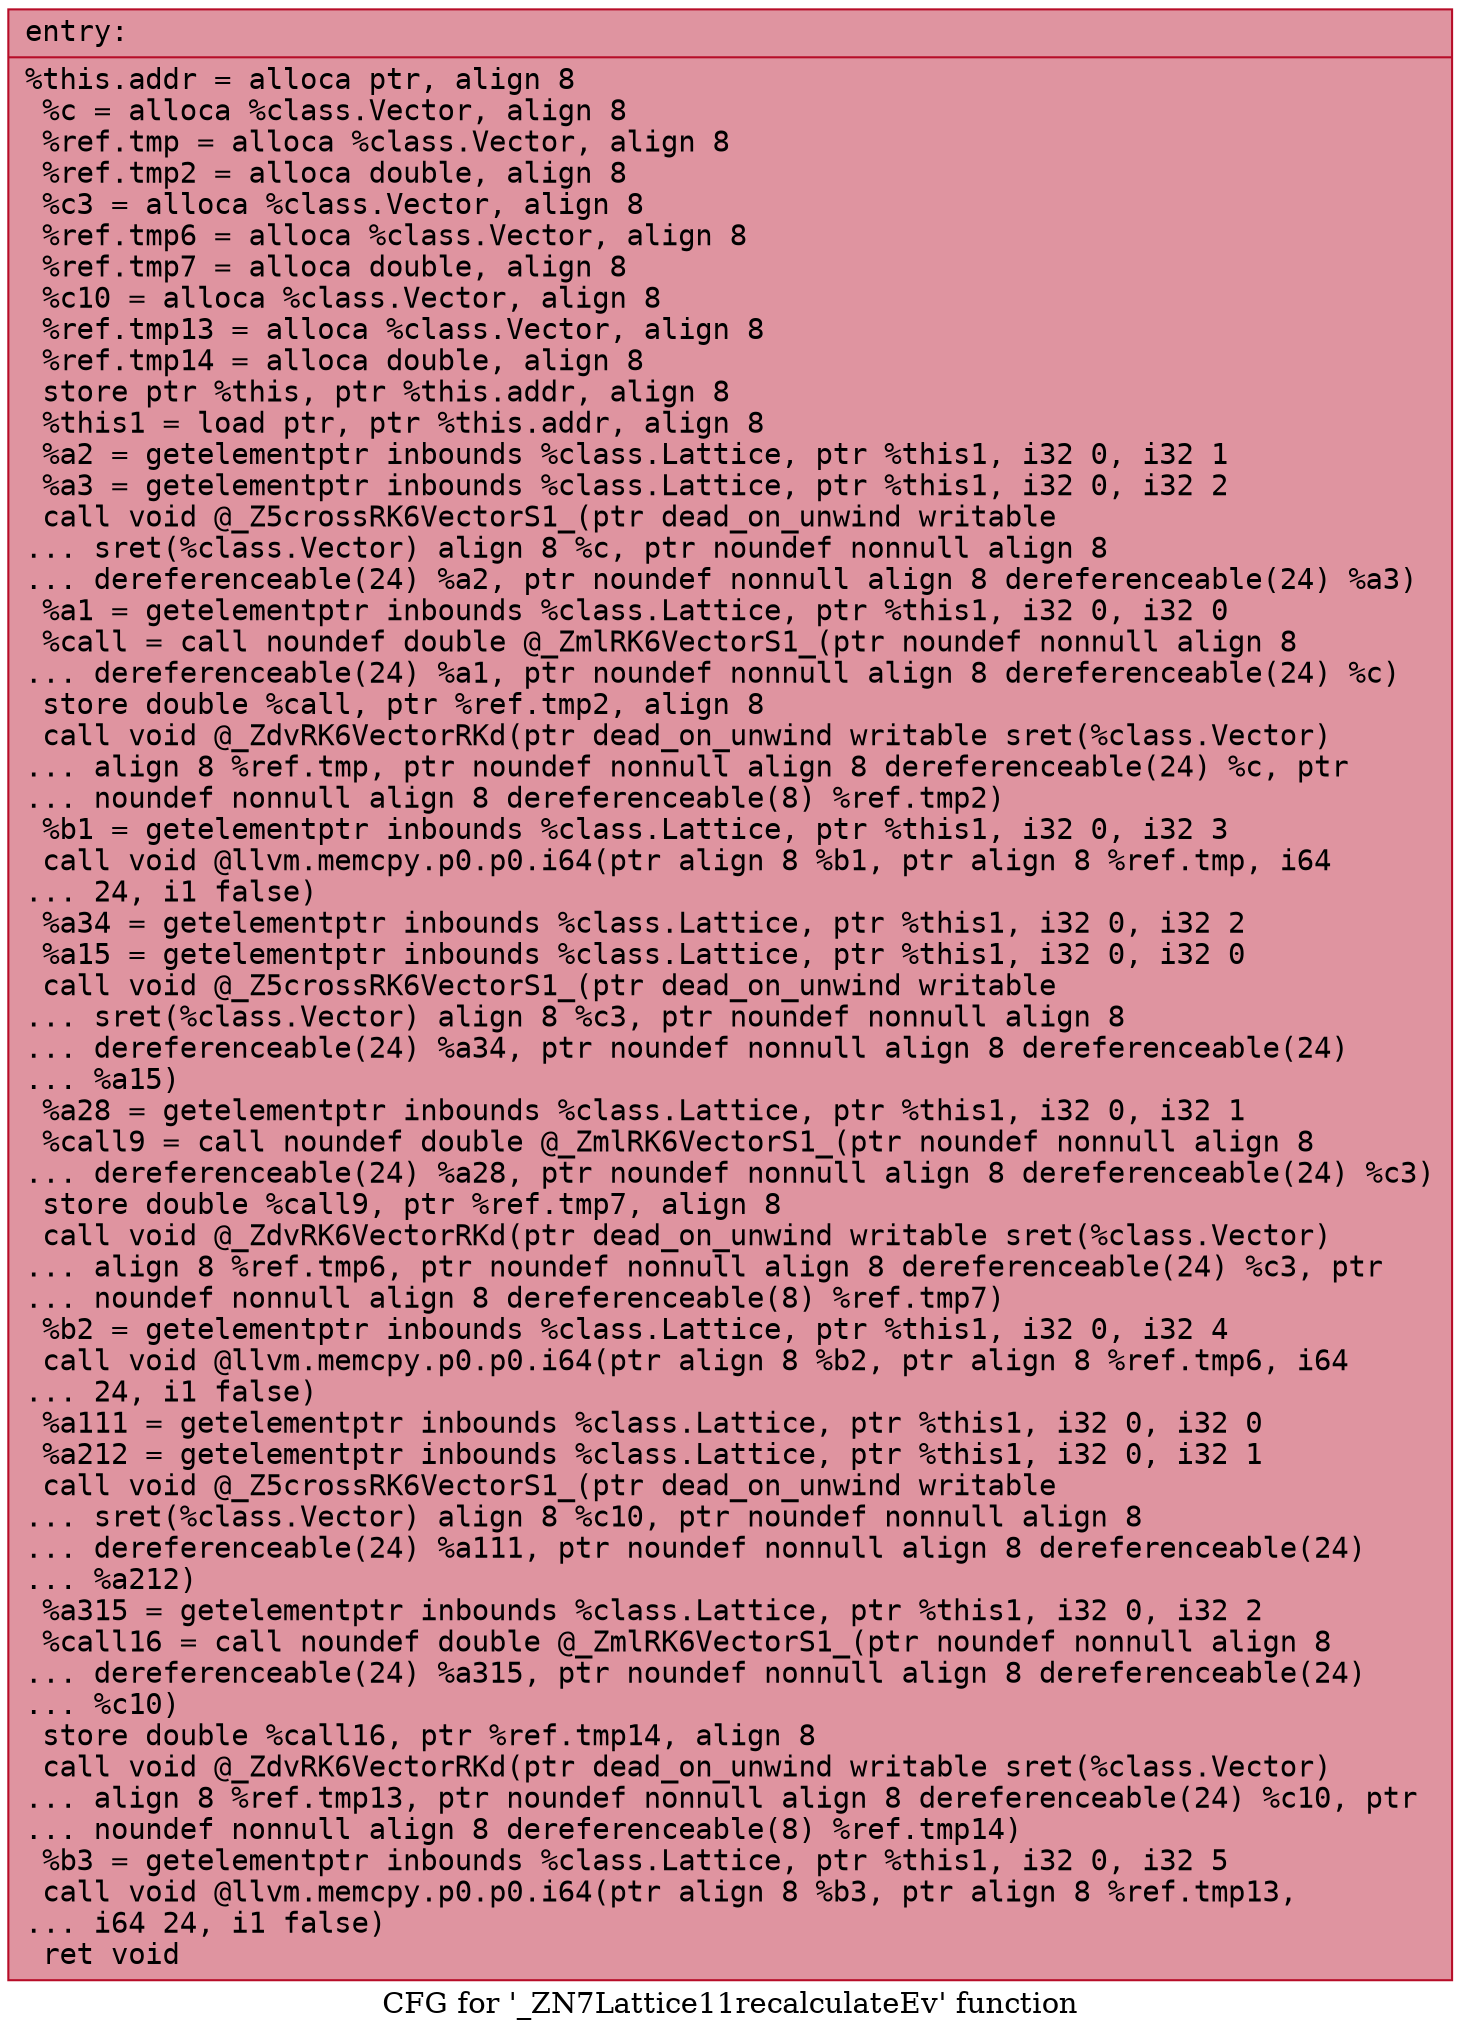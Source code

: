 digraph "CFG for '_ZN7Lattice11recalculateEv' function" {
	label="CFG for '_ZN7Lattice11recalculateEv' function";

	Node0x55f4daeb4db0 [shape=record,color="#b70d28ff", style=filled, fillcolor="#b70d2870" fontname="Courier",label="{entry:\l|  %this.addr = alloca ptr, align 8\l  %c = alloca %class.Vector, align 8\l  %ref.tmp = alloca %class.Vector, align 8\l  %ref.tmp2 = alloca double, align 8\l  %c3 = alloca %class.Vector, align 8\l  %ref.tmp6 = alloca %class.Vector, align 8\l  %ref.tmp7 = alloca double, align 8\l  %c10 = alloca %class.Vector, align 8\l  %ref.tmp13 = alloca %class.Vector, align 8\l  %ref.tmp14 = alloca double, align 8\l  store ptr %this, ptr %this.addr, align 8\l  %this1 = load ptr, ptr %this.addr, align 8\l  %a2 = getelementptr inbounds %class.Lattice, ptr %this1, i32 0, i32 1\l  %a3 = getelementptr inbounds %class.Lattice, ptr %this1, i32 0, i32 2\l  call void @_Z5crossRK6VectorS1_(ptr dead_on_unwind writable\l... sret(%class.Vector) align 8 %c, ptr noundef nonnull align 8\l... dereferenceable(24) %a2, ptr noundef nonnull align 8 dereferenceable(24) %a3)\l  %a1 = getelementptr inbounds %class.Lattice, ptr %this1, i32 0, i32 0\l  %call = call noundef double @_ZmlRK6VectorS1_(ptr noundef nonnull align 8\l... dereferenceable(24) %a1, ptr noundef nonnull align 8 dereferenceable(24) %c)\l  store double %call, ptr %ref.tmp2, align 8\l  call void @_ZdvRK6VectorRKd(ptr dead_on_unwind writable sret(%class.Vector)\l... align 8 %ref.tmp, ptr noundef nonnull align 8 dereferenceable(24) %c, ptr\l... noundef nonnull align 8 dereferenceable(8) %ref.tmp2)\l  %b1 = getelementptr inbounds %class.Lattice, ptr %this1, i32 0, i32 3\l  call void @llvm.memcpy.p0.p0.i64(ptr align 8 %b1, ptr align 8 %ref.tmp, i64\l... 24, i1 false)\l  %a34 = getelementptr inbounds %class.Lattice, ptr %this1, i32 0, i32 2\l  %a15 = getelementptr inbounds %class.Lattice, ptr %this1, i32 0, i32 0\l  call void @_Z5crossRK6VectorS1_(ptr dead_on_unwind writable\l... sret(%class.Vector) align 8 %c3, ptr noundef nonnull align 8\l... dereferenceable(24) %a34, ptr noundef nonnull align 8 dereferenceable(24)\l... %a15)\l  %a28 = getelementptr inbounds %class.Lattice, ptr %this1, i32 0, i32 1\l  %call9 = call noundef double @_ZmlRK6VectorS1_(ptr noundef nonnull align 8\l... dereferenceable(24) %a28, ptr noundef nonnull align 8 dereferenceable(24) %c3)\l  store double %call9, ptr %ref.tmp7, align 8\l  call void @_ZdvRK6VectorRKd(ptr dead_on_unwind writable sret(%class.Vector)\l... align 8 %ref.tmp6, ptr noundef nonnull align 8 dereferenceable(24) %c3, ptr\l... noundef nonnull align 8 dereferenceable(8) %ref.tmp7)\l  %b2 = getelementptr inbounds %class.Lattice, ptr %this1, i32 0, i32 4\l  call void @llvm.memcpy.p0.p0.i64(ptr align 8 %b2, ptr align 8 %ref.tmp6, i64\l... 24, i1 false)\l  %a111 = getelementptr inbounds %class.Lattice, ptr %this1, i32 0, i32 0\l  %a212 = getelementptr inbounds %class.Lattice, ptr %this1, i32 0, i32 1\l  call void @_Z5crossRK6VectorS1_(ptr dead_on_unwind writable\l... sret(%class.Vector) align 8 %c10, ptr noundef nonnull align 8\l... dereferenceable(24) %a111, ptr noundef nonnull align 8 dereferenceable(24)\l... %a212)\l  %a315 = getelementptr inbounds %class.Lattice, ptr %this1, i32 0, i32 2\l  %call16 = call noundef double @_ZmlRK6VectorS1_(ptr noundef nonnull align 8\l... dereferenceable(24) %a315, ptr noundef nonnull align 8 dereferenceable(24)\l... %c10)\l  store double %call16, ptr %ref.tmp14, align 8\l  call void @_ZdvRK6VectorRKd(ptr dead_on_unwind writable sret(%class.Vector)\l... align 8 %ref.tmp13, ptr noundef nonnull align 8 dereferenceable(24) %c10, ptr\l... noundef nonnull align 8 dereferenceable(8) %ref.tmp14)\l  %b3 = getelementptr inbounds %class.Lattice, ptr %this1, i32 0, i32 5\l  call void @llvm.memcpy.p0.p0.i64(ptr align 8 %b3, ptr align 8 %ref.tmp13,\l... i64 24, i1 false)\l  ret void\l}"];
}
